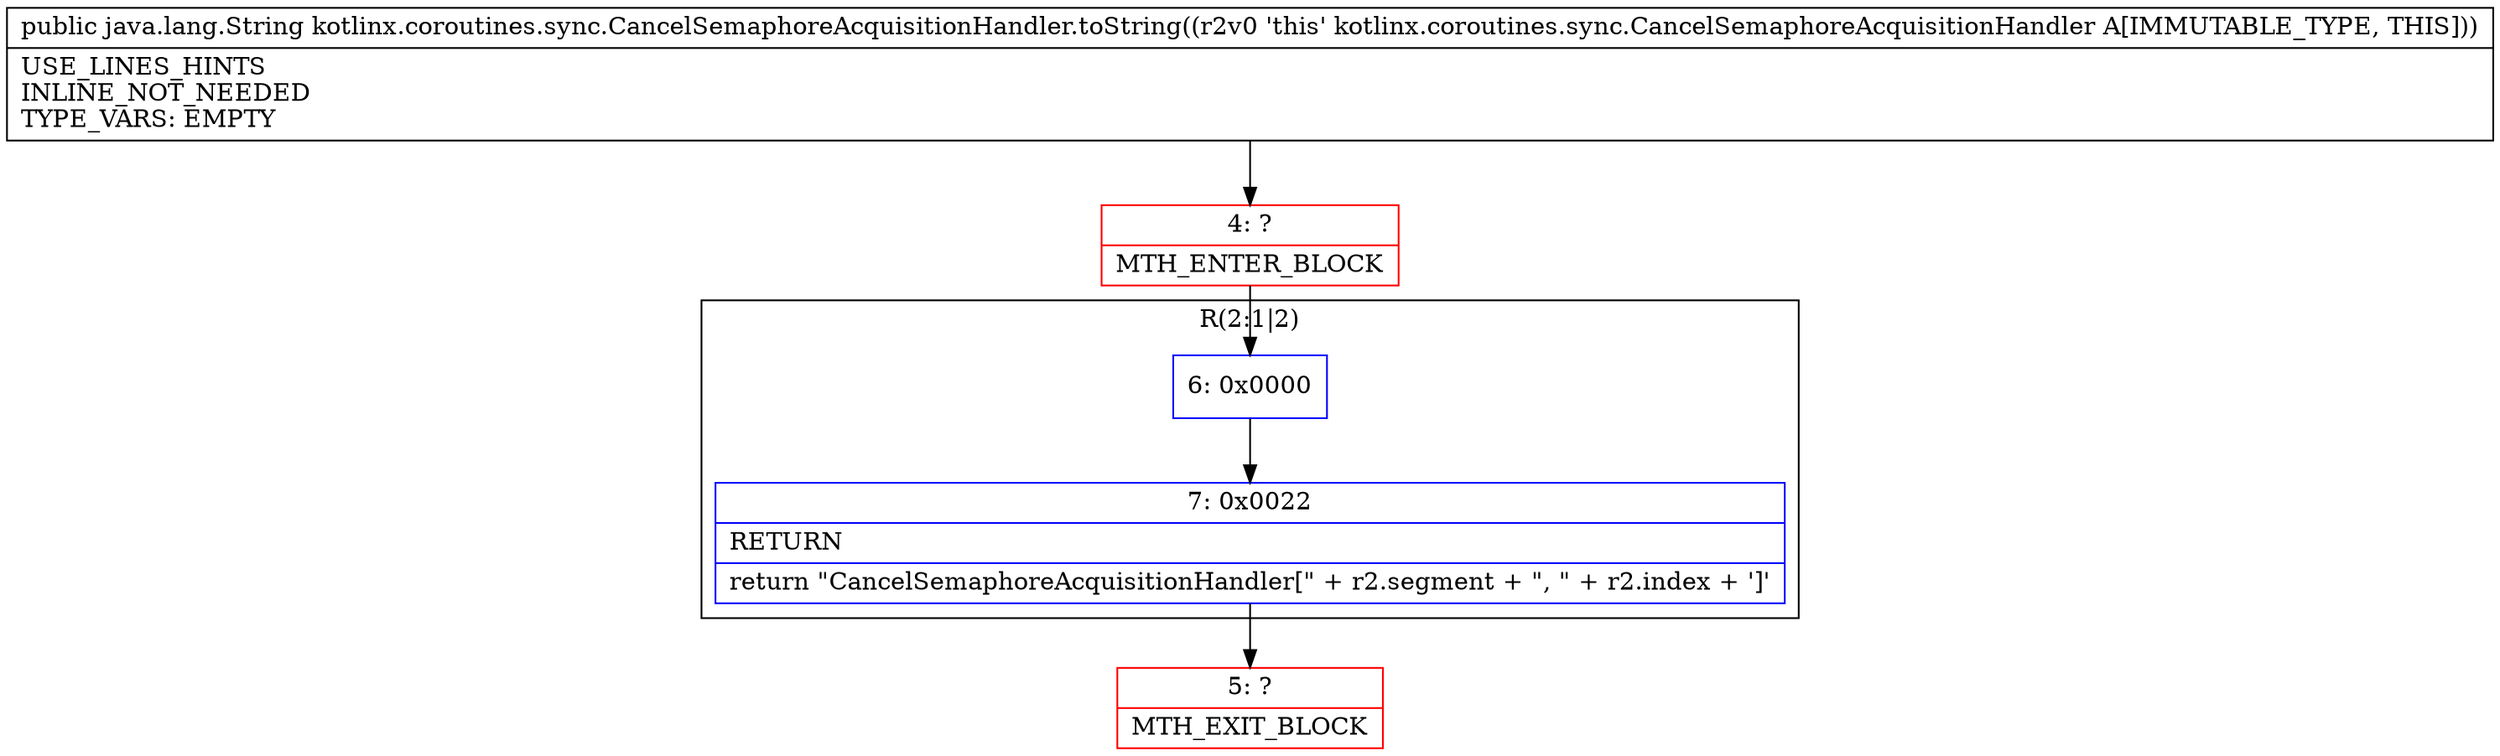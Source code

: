 digraph "CFG forkotlinx.coroutines.sync.CancelSemaphoreAcquisitionHandler.toString()Ljava\/lang\/String;" {
subgraph cluster_Region_402858677 {
label = "R(2:1|2)";
node [shape=record,color=blue];
Node_6 [shape=record,label="{6\:\ 0x0000}"];
Node_7 [shape=record,label="{7\:\ 0x0022|RETURN\l|return \"CancelSemaphoreAcquisitionHandler[\" + r2.segment + \", \" + r2.index + ']'\l}"];
}
Node_4 [shape=record,color=red,label="{4\:\ ?|MTH_ENTER_BLOCK\l}"];
Node_5 [shape=record,color=red,label="{5\:\ ?|MTH_EXIT_BLOCK\l}"];
MethodNode[shape=record,label="{public java.lang.String kotlinx.coroutines.sync.CancelSemaphoreAcquisitionHandler.toString((r2v0 'this' kotlinx.coroutines.sync.CancelSemaphoreAcquisitionHandler A[IMMUTABLE_TYPE, THIS]))  | USE_LINES_HINTS\lINLINE_NOT_NEEDED\lTYPE_VARS: EMPTY\l}"];
MethodNode -> Node_4;Node_6 -> Node_7;
Node_7 -> Node_5;
Node_4 -> Node_6;
}

